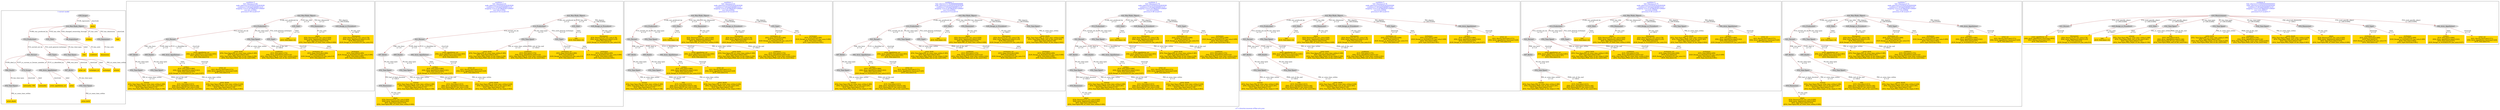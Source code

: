 digraph n0 {
fontcolor="blue"
remincross="true"
label="s17-s-houston-museum-of-fine-arts.json"
subgraph cluster_0 {
label="1-correct model"
n2[style="filled",color="white",fillcolor="lightgray",label="E12_Production1"];
n3[style="filled",color="white",fillcolor="lightgray",label="E21_Person1"];
n4[style="filled",color="white",fillcolor="lightgray",label="E55_Type1"];
n5[style="filled",color="white",fillcolor="lightgray",label="E52_Time-Span1"];
n6[style="filled",color="white",fillcolor="lightgray",label="E69_Death1"];
n7[style="filled",color="white",fillcolor="lightgray",label="E74_Group1"];
n8[style="filled",color="white",fillcolor="lightgray",label="E82_Actor_Appellation1"];
n9[style="filled",color="white",fillcolor="lightgray",label="E67_Birth1"];
n10[shape="plaintext",style="filled",fillcolor="gold",label="artist_uri"];
n11[style="filled",color="white",fillcolor="lightgray",label="E22_Man-Made_Object1"];
n12[style="filled",color="white",fillcolor="lightgray",label="E35_Title1"];
n13[style="filled",color="white",fillcolor="lightgray",label="E8_Acquisition1"];
n14[shape="plaintext",style="filled",fillcolor="gold",label="artdesc"];
n15[style="filled",color="white",fillcolor="lightgray",label="E54_Dimension1"];
n16[shape="plaintext",style="filled",fillcolor="gold",label="link"];
n17[shape="plaintext",style="filled",fillcolor="gold",label="title"];
n18[style="filled",color="white",fillcolor="lightgray",label="E38_Image1"];
n19[shape="plaintext",style="filled",fillcolor="gold",label="photo"];
n20[shape="plaintext",style="filled",fillcolor="gold",label="artyear"];
n21[style="filled",color="white",fillcolor="lightgray",label="E52_Time-Span2"];
n22[shape="plaintext",style="filled",fillcolor="gold",label="artist_birth"];
n23[style="filled",color="white",fillcolor="lightgray",label="E52_Time-Span3"];
n24[shape="plaintext",style="filled",fillcolor="gold",label="artist_death"];
n25[shape="plaintext",style="filled",fillcolor="gold",label="dimensions"];
n26[shape="plaintext",style="filled",fillcolor="gold",label="technique_uri"];
n27[shape="plaintext",style="filled",fillcolor="gold",label="technique"];
n28[shape="plaintext",style="filled",fillcolor="gold",label="nationality_URI"];
n29[shape="plaintext",style="filled",fillcolor="gold",label="nationality"];
n30[shape="plaintext",style="filled",fillcolor="gold",label="artist_appellation_uri"];
n31[shape="plaintext",style="filled",fillcolor="gold",label="artist"];
n32[shape="plaintext",style="filled",fillcolor="gold",label="credittext"];
}
subgraph cluster_1 {
label="candidate 0\nlink coherence:0.84\nnode coherence:0.8181818181818182\nconfidence:0.40162054608972125\nmapping score:0.45788283937256447\ncost:421.010002\n-precision:0.56-recall:0.47"
n34[style="filled",color="white",fillcolor="lightgray",label="E12_Production1"];
n35[style="filled",color="white",fillcolor="lightgray",label="E21_Person1"];
n36[style="filled",color="white",fillcolor="lightgray",label="E52_Time-Span2"];
n37[style="filled",color="white",fillcolor="lightgray",label="E55_Type1"];
n38[style="filled",color="white",fillcolor="lightgray",label="E67_Birth1"];
n39[style="filled",color="white",fillcolor="lightgray",label="E69_Death1"];
n40[style="filled",color="white",fillcolor="lightgray",label="E82_Actor_Appellation1"];
n41[style="filled",color="white",fillcolor="lightgray",label="E22_Man-Made_Object1"];
n42[style="filled",color="white",fillcolor="lightgray",label="E35_Title1"];
n43[style="filled",color="white",fillcolor="lightgray",label="E54_Dimension1"];
n44[style="filled",color="white",fillcolor="lightgray",label="E52_Time-Span1"];
n45[style="filled",color="white",fillcolor="lightgray",label="E52_Time-Span3"];
n46[style="filled",color="white",fillcolor="lightgray",label="E29_Design_or_Procedure1"];
n47[shape="plaintext",style="filled",fillcolor="gold",label="artist_birth\n[E52_Time-Span,P82_at_some_time_within,0.385]\n[E52_Time-Span,label,0.261]\n[E52_Time-Span,P82a_begin_of_the_begin,0.258]\n[E52_Time-Span,P82b_end_of_the_end,0.095]"];
n48[shape="plaintext",style="filled",fillcolor="gold",label="artdesc\n[E35_Title,label,0.884]\n[E82_Actor_Appellation,label,0.043]\n[E55_Type,label,0.037]\n[E29_Design_or_Procedure,P3_has_note,0.037]"];
n49[shape="plaintext",style="filled",fillcolor="gold",label="photo\n[E54_Dimension,P3_has_note,0.929]\n[E82_Actor_Appellation,label,0.042]\n[E52_Time-Span,label,0.019]\n[E52_Time-Span,P82_at_some_time_within,0.009]"];
n50[shape="plaintext",style="filled",fillcolor="gold",label="artyear\n[E52_Time-Span,P82_at_some_time_within,0.389]\n[E52_Time-Span,P82b_end_of_the_end,0.281]\n[E52_Time-Span,label,0.172]\n[E52_Time-Span,P82a_begin_of_the_begin,0.158]"];
n51[shape="plaintext",style="filled",fillcolor="gold",label="artist_appellation_uri\n[E82_Actor_Appellation,classLink,0.893]\n[E21_Person,classLink,0.107]\n[E35_Title,label,0.0]"];
n52[shape="plaintext",style="filled",fillcolor="gold",label="credittext\n[E35_Title,label,0.576]\n[E82_Actor_Appellation,label,0.42]\n[E52_Time-Span,P82_at_some_time_within,0.002]\n[E52_Time-Span,P82b_end_of_the_end,0.002]"];
n53[shape="plaintext",style="filled",fillcolor="gold",label="link\n[E35_Title,label,1.0]"];
n54[shape="plaintext",style="filled",fillcolor="gold",label="title\n[E35_Title,label,0.815]\n[E82_Actor_Appellation,label,0.146]\n[E54_Dimension,P3_has_note,0.039]\n[E52_Time-Span,P82b_end_of_the_end,0.001]"];
n55[shape="plaintext",style="filled",fillcolor="gold",label="artist_death\n[E52_Time-Span,P82_at_some_time_within,0.438]\n[E52_Time-Span,P82b_end_of_the_end,0.365]\n[E52_Time-Span,label,0.134]\n[E52_Time-Span,P82a_begin_of_the_begin,0.063]"];
n56[shape="plaintext",style="filled",fillcolor="gold",label="technique_uri\n[E55_Type,classLink,0.999]\n[E55_Type,label,0.0]\n[E29_Design_or_Procedure,P3_has_note,0.0]\n[E35_Title,label,0.0]"];
n57[shape="plaintext",style="filled",fillcolor="gold",label="dimensions\n[E54_Dimension,P3_has_note,0.78]\n[E82_Actor_Appellation,label,0.219]\n[E35_Title,label,0.0]\n[E29_Design_or_Procedure,P3_has_note,0.0]"];
n58[shape="plaintext",style="filled",fillcolor="gold",label="technique\n[E55_Type,label,0.499]\n[E29_Design_or_Procedure,P3_has_note,0.499]\n[E35_Title,label,0.002]\n[E55_Type,classLink,0.001]"];
n59[shape="plaintext",style="filled",fillcolor="gold",label="artist_uri\n[E21_Person,classLink,0.571]\n[E82_Actor_Appellation,classLink,0.429]\n[E35_Title,label,0.0]"];
}
subgraph cluster_2 {
label="candidate 1\nlink coherence:0.8\nnode coherence:0.8181818181818182\nconfidence:0.40162054608972125\nmapping score:0.45788283937256447\ncost:520.010002\n-precision:0.52-recall:0.43"
n61[style="filled",color="white",fillcolor="lightgray",label="E12_Production1"];
n62[style="filled",color="white",fillcolor="lightgray",label="E21_Person1"];
n63[style="filled",color="white",fillcolor="lightgray",label="E52_Time-Span2"];
n64[style="filled",color="white",fillcolor="lightgray",label="E55_Type1"];
n65[style="filled",color="white",fillcolor="lightgray",label="E67_Birth1"];
n66[style="filled",color="white",fillcolor="lightgray",label="E69_Death1"];
n67[style="filled",color="white",fillcolor="lightgray",label="E82_Actor_Appellation1"];
n68[style="filled",color="white",fillcolor="lightgray",label="E22_Man-Made_Object1"];
n69[style="filled",color="white",fillcolor="lightgray",label="E35_Title1"];
n70[style="filled",color="white",fillcolor="lightgray",label="E52_Time-Span1"];
n71[style="filled",color="white",fillcolor="lightgray",label="E52_Time-Span3"];
n72[style="filled",color="white",fillcolor="lightgray",label="E29_Design_or_Procedure1"];
n73[style="filled",color="white",fillcolor="lightgray",label="E54_Dimension1"];
n74[shape="plaintext",style="filled",fillcolor="gold",label="artist_birth\n[E52_Time-Span,P82_at_some_time_within,0.385]\n[E52_Time-Span,label,0.261]\n[E52_Time-Span,P82a_begin_of_the_begin,0.258]\n[E52_Time-Span,P82b_end_of_the_end,0.095]"];
n75[shape="plaintext",style="filled",fillcolor="gold",label="artdesc\n[E35_Title,label,0.884]\n[E82_Actor_Appellation,label,0.043]\n[E55_Type,label,0.037]\n[E29_Design_or_Procedure,P3_has_note,0.037]"];
n76[shape="plaintext",style="filled",fillcolor="gold",label="photo\n[E54_Dimension,P3_has_note,0.929]\n[E82_Actor_Appellation,label,0.042]\n[E52_Time-Span,label,0.019]\n[E52_Time-Span,P82_at_some_time_within,0.009]"];
n77[shape="plaintext",style="filled",fillcolor="gold",label="artyear\n[E52_Time-Span,P82_at_some_time_within,0.389]\n[E52_Time-Span,P82b_end_of_the_end,0.281]\n[E52_Time-Span,label,0.172]\n[E52_Time-Span,P82a_begin_of_the_begin,0.158]"];
n78[shape="plaintext",style="filled",fillcolor="gold",label="artist_appellation_uri\n[E82_Actor_Appellation,classLink,0.893]\n[E21_Person,classLink,0.107]\n[E35_Title,label,0.0]"];
n79[shape="plaintext",style="filled",fillcolor="gold",label="credittext\n[E35_Title,label,0.576]\n[E82_Actor_Appellation,label,0.42]\n[E52_Time-Span,P82_at_some_time_within,0.002]\n[E52_Time-Span,P82b_end_of_the_end,0.002]"];
n80[shape="plaintext",style="filled",fillcolor="gold",label="link\n[E35_Title,label,1.0]"];
n81[shape="plaintext",style="filled",fillcolor="gold",label="title\n[E35_Title,label,0.815]\n[E82_Actor_Appellation,label,0.146]\n[E54_Dimension,P3_has_note,0.039]\n[E52_Time-Span,P82b_end_of_the_end,0.001]"];
n82[shape="plaintext",style="filled",fillcolor="gold",label="artist_death\n[E52_Time-Span,P82_at_some_time_within,0.438]\n[E52_Time-Span,P82b_end_of_the_end,0.365]\n[E52_Time-Span,label,0.134]\n[E52_Time-Span,P82a_begin_of_the_begin,0.063]"];
n83[shape="plaintext",style="filled",fillcolor="gold",label="technique_uri\n[E55_Type,classLink,0.999]\n[E55_Type,label,0.0]\n[E29_Design_or_Procedure,P3_has_note,0.0]\n[E35_Title,label,0.0]"];
n84[shape="plaintext",style="filled",fillcolor="gold",label="dimensions\n[E54_Dimension,P3_has_note,0.78]\n[E82_Actor_Appellation,label,0.219]\n[E35_Title,label,0.0]\n[E29_Design_or_Procedure,P3_has_note,0.0]"];
n85[shape="plaintext",style="filled",fillcolor="gold",label="technique\n[E55_Type,label,0.499]\n[E29_Design_or_Procedure,P3_has_note,0.499]\n[E35_Title,label,0.002]\n[E55_Type,classLink,0.001]"];
n86[shape="plaintext",style="filled",fillcolor="gold",label="artist_uri\n[E21_Person,classLink,0.571]\n[E82_Actor_Appellation,classLink,0.429]\n[E35_Title,label,0.0]"];
}
subgraph cluster_3 {
label="candidate 2\nlink coherence:0.8\nnode coherence:0.8181818181818182\nconfidence:0.40162054608972125\nmapping score:0.45788283937256447\ncost:520.020004\n-precision:0.52-recall:0.43"
n88[style="filled",color="white",fillcolor="lightgray",label="E12_Production1"];
n89[style="filled",color="white",fillcolor="lightgray",label="E21_Person1"];
n90[style="filled",color="white",fillcolor="lightgray",label="E52_Time-Span2"];
n91[style="filled",color="white",fillcolor="lightgray",label="E67_Birth1"];
n92[style="filled",color="white",fillcolor="lightgray",label="E69_Death1"];
n93[style="filled",color="white",fillcolor="lightgray",label="E82_Actor_Appellation1"];
n94[style="filled",color="white",fillcolor="lightgray",label="E22_Man-Made_Object1"];
n95[style="filled",color="white",fillcolor="lightgray",label="E35_Title1"];
n96[style="filled",color="white",fillcolor="lightgray",label="E54_Dimension1"];
n97[style="filled",color="white",fillcolor="lightgray",label="E52_Time-Span1"];
n98[style="filled",color="white",fillcolor="lightgray",label="E52_Time-Span3"];
n99[style="filled",color="white",fillcolor="lightgray",label="E29_Design_or_Procedure1"];
n100[style="filled",color="white",fillcolor="lightgray",label="E55_Type1"];
n101[shape="plaintext",style="filled",fillcolor="gold",label="artist_birth\n[E52_Time-Span,P82_at_some_time_within,0.385]\n[E52_Time-Span,label,0.261]\n[E52_Time-Span,P82a_begin_of_the_begin,0.258]\n[E52_Time-Span,P82b_end_of_the_end,0.095]"];
n102[shape="plaintext",style="filled",fillcolor="gold",label="artdesc\n[E35_Title,label,0.884]\n[E82_Actor_Appellation,label,0.043]\n[E55_Type,label,0.037]\n[E29_Design_or_Procedure,P3_has_note,0.037]"];
n103[shape="plaintext",style="filled",fillcolor="gold",label="photo\n[E54_Dimension,P3_has_note,0.929]\n[E82_Actor_Appellation,label,0.042]\n[E52_Time-Span,label,0.019]\n[E52_Time-Span,P82_at_some_time_within,0.009]"];
n104[shape="plaintext",style="filled",fillcolor="gold",label="artyear\n[E52_Time-Span,P82_at_some_time_within,0.389]\n[E52_Time-Span,P82b_end_of_the_end,0.281]\n[E52_Time-Span,label,0.172]\n[E52_Time-Span,P82a_begin_of_the_begin,0.158]"];
n105[shape="plaintext",style="filled",fillcolor="gold",label="artist_appellation_uri\n[E82_Actor_Appellation,classLink,0.893]\n[E21_Person,classLink,0.107]\n[E35_Title,label,0.0]"];
n106[shape="plaintext",style="filled",fillcolor="gold",label="credittext\n[E35_Title,label,0.576]\n[E82_Actor_Appellation,label,0.42]\n[E52_Time-Span,P82_at_some_time_within,0.002]\n[E52_Time-Span,P82b_end_of_the_end,0.002]"];
n107[shape="plaintext",style="filled",fillcolor="gold",label="link\n[E35_Title,label,1.0]"];
n108[shape="plaintext",style="filled",fillcolor="gold",label="title\n[E35_Title,label,0.815]\n[E82_Actor_Appellation,label,0.146]\n[E54_Dimension,P3_has_note,0.039]\n[E52_Time-Span,P82b_end_of_the_end,0.001]"];
n109[shape="plaintext",style="filled",fillcolor="gold",label="artist_death\n[E52_Time-Span,P82_at_some_time_within,0.438]\n[E52_Time-Span,P82b_end_of_the_end,0.365]\n[E52_Time-Span,label,0.134]\n[E52_Time-Span,P82a_begin_of_the_begin,0.063]"];
n110[shape="plaintext",style="filled",fillcolor="gold",label="technique_uri\n[E55_Type,classLink,0.999]\n[E55_Type,label,0.0]\n[E29_Design_or_Procedure,P3_has_note,0.0]\n[E35_Title,label,0.0]"];
n111[shape="plaintext",style="filled",fillcolor="gold",label="dimensions\n[E54_Dimension,P3_has_note,0.78]\n[E82_Actor_Appellation,label,0.219]\n[E35_Title,label,0.0]\n[E29_Design_or_Procedure,P3_has_note,0.0]"];
n112[shape="plaintext",style="filled",fillcolor="gold",label="technique\n[E55_Type,label,0.499]\n[E29_Design_or_Procedure,P3_has_note,0.499]\n[E35_Title,label,0.002]\n[E55_Type,classLink,0.001]"];
n113[shape="plaintext",style="filled",fillcolor="gold",label="artist_uri\n[E21_Person,classLink,0.571]\n[E82_Actor_Appellation,classLink,0.429]\n[E35_Title,label,0.0]"];
}
subgraph cluster_4 {
label="candidate 3\nlink coherence:0.7916666666666666\nnode coherence:0.8181818181818182\nconfidence:0.40162054608972125\nmapping score:0.45788283937256447\ncost:519.020004\n-precision:0.5-recall:0.4"
n115[style="filled",color="white",fillcolor="lightgray",label="E12_Production1"];
n116[style="filled",color="white",fillcolor="lightgray",label="E21_Person1"];
n117[style="filled",color="white",fillcolor="lightgray",label="E52_Time-Span2"];
n118[style="filled",color="white",fillcolor="lightgray",label="E55_Type1"];
n119[style="filled",color="white",fillcolor="lightgray",label="E67_Birth1"];
n120[style="filled",color="white",fillcolor="lightgray",label="E82_Actor_Appellation1"];
n121[style="filled",color="white",fillcolor="lightgray",label="E22_Man-Made_Object1"];
n122[style="filled",color="white",fillcolor="lightgray",label="E35_Title1"];
n123[style="filled",color="white",fillcolor="lightgray",label="E54_Dimension1"];
n124[style="filled",color="white",fillcolor="lightgray",label="E52_Time-Span1"];
n125[style="filled",color="white",fillcolor="lightgray",label="E29_Design_or_Procedure1"];
n126[style="filled",color="white",fillcolor="lightgray",label="E52_Time-Span3"];
n127[shape="plaintext",style="filled",fillcolor="gold",label="artist_birth\n[E52_Time-Span,P82_at_some_time_within,0.385]\n[E52_Time-Span,label,0.261]\n[E52_Time-Span,P82a_begin_of_the_begin,0.258]\n[E52_Time-Span,P82b_end_of_the_end,0.095]"];
n128[shape="plaintext",style="filled",fillcolor="gold",label="artdesc\n[E35_Title,label,0.884]\n[E82_Actor_Appellation,label,0.043]\n[E55_Type,label,0.037]\n[E29_Design_or_Procedure,P3_has_note,0.037]"];
n129[shape="plaintext",style="filled",fillcolor="gold",label="photo\n[E54_Dimension,P3_has_note,0.929]\n[E82_Actor_Appellation,label,0.042]\n[E52_Time-Span,label,0.019]\n[E52_Time-Span,P82_at_some_time_within,0.009]"];
n130[shape="plaintext",style="filled",fillcolor="gold",label="artyear\n[E52_Time-Span,P82_at_some_time_within,0.389]\n[E52_Time-Span,P82b_end_of_the_end,0.281]\n[E52_Time-Span,label,0.172]\n[E52_Time-Span,P82a_begin_of_the_begin,0.158]"];
n131[shape="plaintext",style="filled",fillcolor="gold",label="artist_appellation_uri\n[E82_Actor_Appellation,classLink,0.893]\n[E21_Person,classLink,0.107]\n[E35_Title,label,0.0]"];
n132[shape="plaintext",style="filled",fillcolor="gold",label="credittext\n[E35_Title,label,0.576]\n[E82_Actor_Appellation,label,0.42]\n[E52_Time-Span,P82_at_some_time_within,0.002]\n[E52_Time-Span,P82b_end_of_the_end,0.002]"];
n133[shape="plaintext",style="filled",fillcolor="gold",label="link\n[E35_Title,label,1.0]"];
n134[shape="plaintext",style="filled",fillcolor="gold",label="title\n[E35_Title,label,0.815]\n[E82_Actor_Appellation,label,0.146]\n[E54_Dimension,P3_has_note,0.039]\n[E52_Time-Span,P82b_end_of_the_end,0.001]"];
n135[shape="plaintext",style="filled",fillcolor="gold",label="artist_death\n[E52_Time-Span,P82_at_some_time_within,0.438]\n[E52_Time-Span,P82b_end_of_the_end,0.365]\n[E52_Time-Span,label,0.134]\n[E52_Time-Span,P82a_begin_of_the_begin,0.063]"];
n136[shape="plaintext",style="filled",fillcolor="gold",label="technique_uri\n[E55_Type,classLink,0.999]\n[E55_Type,label,0.0]\n[E29_Design_or_Procedure,P3_has_note,0.0]\n[E35_Title,label,0.0]"];
n137[shape="plaintext",style="filled",fillcolor="gold",label="dimensions\n[E54_Dimension,P3_has_note,0.78]\n[E82_Actor_Appellation,label,0.219]\n[E35_Title,label,0.0]\n[E29_Design_or_Procedure,P3_has_note,0.0]"];
n138[shape="plaintext",style="filled",fillcolor="gold",label="technique\n[E55_Type,label,0.499]\n[E29_Design_or_Procedure,P3_has_note,0.499]\n[E35_Title,label,0.002]\n[E55_Type,classLink,0.001]"];
n139[shape="plaintext",style="filled",fillcolor="gold",label="artist_uri\n[E21_Person,classLink,0.571]\n[E82_Actor_Appellation,classLink,0.429]\n[E35_Title,label,0.0]"];
}
subgraph cluster_5 {
label="candidate 4\nlink coherence:0.76\nnode coherence:0.8181818181818182\nconfidence:0.40162054608972125\nmapping score:0.45788283937256447\ncost:619.020004\n-precision:0.48-recall:0.4"
n141[style="filled",color="white",fillcolor="lightgray",label="E12_Production1"];
n142[style="filled",color="white",fillcolor="lightgray",label="E21_Person1"];
n143[style="filled",color="white",fillcolor="lightgray",label="E52_Time-Span2"];
n144[style="filled",color="white",fillcolor="lightgray",label="E67_Birth1"];
n145[style="filled",color="white",fillcolor="lightgray",label="E69_Death1"];
n146[style="filled",color="white",fillcolor="lightgray",label="E82_Actor_Appellation1"];
n147[style="filled",color="white",fillcolor="lightgray",label="E22_Man-Made_Object1"];
n148[style="filled",color="white",fillcolor="lightgray",label="E35_Title1"];
n149[style="filled",color="white",fillcolor="lightgray",label="E52_Time-Span1"];
n150[style="filled",color="white",fillcolor="lightgray",label="E52_Time-Span3"];
n151[style="filled",color="white",fillcolor="lightgray",label="E29_Design_or_Procedure1"];
n152[style="filled",color="white",fillcolor="lightgray",label="E55_Type1"];
n153[style="filled",color="white",fillcolor="lightgray",label="E54_Dimension1"];
n154[shape="plaintext",style="filled",fillcolor="gold",label="artist_birth\n[E52_Time-Span,P82_at_some_time_within,0.385]\n[E52_Time-Span,label,0.261]\n[E52_Time-Span,P82a_begin_of_the_begin,0.258]\n[E52_Time-Span,P82b_end_of_the_end,0.095]"];
n155[shape="plaintext",style="filled",fillcolor="gold",label="artdesc\n[E35_Title,label,0.884]\n[E82_Actor_Appellation,label,0.043]\n[E55_Type,label,0.037]\n[E29_Design_or_Procedure,P3_has_note,0.037]"];
n156[shape="plaintext",style="filled",fillcolor="gold",label="photo\n[E54_Dimension,P3_has_note,0.929]\n[E82_Actor_Appellation,label,0.042]\n[E52_Time-Span,label,0.019]\n[E52_Time-Span,P82_at_some_time_within,0.009]"];
n157[shape="plaintext",style="filled",fillcolor="gold",label="artyear\n[E52_Time-Span,P82_at_some_time_within,0.389]\n[E52_Time-Span,P82b_end_of_the_end,0.281]\n[E52_Time-Span,label,0.172]\n[E52_Time-Span,P82a_begin_of_the_begin,0.158]"];
n158[shape="plaintext",style="filled",fillcolor="gold",label="artist_appellation_uri\n[E82_Actor_Appellation,classLink,0.893]\n[E21_Person,classLink,0.107]\n[E35_Title,label,0.0]"];
n159[shape="plaintext",style="filled",fillcolor="gold",label="credittext\n[E35_Title,label,0.576]\n[E82_Actor_Appellation,label,0.42]\n[E52_Time-Span,P82_at_some_time_within,0.002]\n[E52_Time-Span,P82b_end_of_the_end,0.002]"];
n160[shape="plaintext",style="filled",fillcolor="gold",label="link\n[E35_Title,label,1.0]"];
n161[shape="plaintext",style="filled",fillcolor="gold",label="title\n[E35_Title,label,0.815]\n[E82_Actor_Appellation,label,0.146]\n[E54_Dimension,P3_has_note,0.039]\n[E52_Time-Span,P82b_end_of_the_end,0.001]"];
n162[shape="plaintext",style="filled",fillcolor="gold",label="artist_death\n[E52_Time-Span,P82_at_some_time_within,0.438]\n[E52_Time-Span,P82b_end_of_the_end,0.365]\n[E52_Time-Span,label,0.134]\n[E52_Time-Span,P82a_begin_of_the_begin,0.063]"];
n163[shape="plaintext",style="filled",fillcolor="gold",label="technique_uri\n[E55_Type,classLink,0.999]\n[E55_Type,label,0.0]\n[E29_Design_or_Procedure,P3_has_note,0.0]\n[E35_Title,label,0.0]"];
n164[shape="plaintext",style="filled",fillcolor="gold",label="dimensions\n[E54_Dimension,P3_has_note,0.78]\n[E82_Actor_Appellation,label,0.219]\n[E35_Title,label,0.0]\n[E29_Design_or_Procedure,P3_has_note,0.0]"];
n165[shape="plaintext",style="filled",fillcolor="gold",label="technique\n[E55_Type,label,0.499]\n[E29_Design_or_Procedure,P3_has_note,0.499]\n[E35_Title,label,0.002]\n[E55_Type,classLink,0.001]"];
n166[shape="plaintext",style="filled",fillcolor="gold",label="artist_uri\n[E21_Person,classLink,0.571]\n[E82_Actor_Appellation,classLink,0.429]\n[E35_Title,label,0.0]"];
}
subgraph cluster_6 {
label="candidate 5\nlink coherence:0.76\nnode coherence:0.8181818181818182\nconfidence:0.40162054608972125\nmapping score:0.45788283937256447\ncost:619.030006\n-precision:0.48-recall:0.4"
n168[style="filled",color="white",fillcolor="lightgray",label="E12_Production1"];
n169[style="filled",color="white",fillcolor="lightgray",label="E21_Person1"];
n170[style="filled",color="white",fillcolor="lightgray",label="E52_Time-Span2"];
n171[style="filled",color="white",fillcolor="lightgray",label="E67_Birth1"];
n172[style="filled",color="white",fillcolor="lightgray",label="E69_Death1"];
n173[style="filled",color="white",fillcolor="lightgray",label="E22_Man-Made_Object1"];
n174[style="filled",color="white",fillcolor="lightgray",label="E35_Title1"];
n175[style="filled",color="white",fillcolor="lightgray",label="E54_Dimension1"];
n176[style="filled",color="white",fillcolor="lightgray",label="E52_Time-Span1"];
n177[style="filled",color="white",fillcolor="lightgray",label="E52_Time-Span3"];
n178[style="filled",color="white",fillcolor="lightgray",label="E29_Design_or_Procedure1"];
n179[style="filled",color="white",fillcolor="lightgray",label="E55_Type1"];
n180[style="filled",color="white",fillcolor="lightgray",label="E82_Actor_Appellation1"];
n181[shape="plaintext",style="filled",fillcolor="gold",label="artist_birth\n[E52_Time-Span,P82_at_some_time_within,0.385]\n[E52_Time-Span,label,0.261]\n[E52_Time-Span,P82a_begin_of_the_begin,0.258]\n[E52_Time-Span,P82b_end_of_the_end,0.095]"];
n182[shape="plaintext",style="filled",fillcolor="gold",label="artdesc\n[E35_Title,label,0.884]\n[E82_Actor_Appellation,label,0.043]\n[E55_Type,label,0.037]\n[E29_Design_or_Procedure,P3_has_note,0.037]"];
n183[shape="plaintext",style="filled",fillcolor="gold",label="photo\n[E54_Dimension,P3_has_note,0.929]\n[E82_Actor_Appellation,label,0.042]\n[E52_Time-Span,label,0.019]\n[E52_Time-Span,P82_at_some_time_within,0.009]"];
n184[shape="plaintext",style="filled",fillcolor="gold",label="artyear\n[E52_Time-Span,P82_at_some_time_within,0.389]\n[E52_Time-Span,P82b_end_of_the_end,0.281]\n[E52_Time-Span,label,0.172]\n[E52_Time-Span,P82a_begin_of_the_begin,0.158]"];
n185[shape="plaintext",style="filled",fillcolor="gold",label="artist_appellation_uri\n[E82_Actor_Appellation,classLink,0.893]\n[E21_Person,classLink,0.107]\n[E35_Title,label,0.0]"];
n186[shape="plaintext",style="filled",fillcolor="gold",label="credittext\n[E35_Title,label,0.576]\n[E82_Actor_Appellation,label,0.42]\n[E52_Time-Span,P82_at_some_time_within,0.002]\n[E52_Time-Span,P82b_end_of_the_end,0.002]"];
n187[shape="plaintext",style="filled",fillcolor="gold",label="link\n[E35_Title,label,1.0]"];
n188[shape="plaintext",style="filled",fillcolor="gold",label="title\n[E35_Title,label,0.815]\n[E82_Actor_Appellation,label,0.146]\n[E54_Dimension,P3_has_note,0.039]\n[E52_Time-Span,P82b_end_of_the_end,0.001]"];
n189[shape="plaintext",style="filled",fillcolor="gold",label="artist_death\n[E52_Time-Span,P82_at_some_time_within,0.438]\n[E52_Time-Span,P82b_end_of_the_end,0.365]\n[E52_Time-Span,label,0.134]\n[E52_Time-Span,P82a_begin_of_the_begin,0.063]"];
n190[shape="plaintext",style="filled",fillcolor="gold",label="technique_uri\n[E55_Type,classLink,0.999]\n[E55_Type,label,0.0]\n[E29_Design_or_Procedure,P3_has_note,0.0]\n[E35_Title,label,0.0]"];
n191[shape="plaintext",style="filled",fillcolor="gold",label="dimensions\n[E54_Dimension,P3_has_note,0.78]\n[E82_Actor_Appellation,label,0.219]\n[E35_Title,label,0.0]\n[E29_Design_or_Procedure,P3_has_note,0.0]"];
n192[shape="plaintext",style="filled",fillcolor="gold",label="technique\n[E55_Type,label,0.499]\n[E29_Design_or_Procedure,P3_has_note,0.499]\n[E35_Title,label,0.002]\n[E55_Type,classLink,0.001]"];
n193[shape="plaintext",style="filled",fillcolor="gold",label="artist_uri\n[E21_Person,classLink,0.571]\n[E82_Actor_Appellation,classLink,0.429]\n[E35_Title,label,0.0]"];
}
subgraph cluster_7 {
label="candidate 6\nlink coherence:0.75\nnode coherence:0.8181818181818182\nconfidence:0.40162054608972125\nmapping score:0.45788283937256447\ncost:618.030006\n-precision:0.46-recall:0.37"
n195[style="filled",color="white",fillcolor="lightgray",label="E12_Production1"];
n196[style="filled",color="white",fillcolor="lightgray",label="E21_Person1"];
n197[style="filled",color="white",fillcolor="lightgray",label="E52_Time-Span2"];
n198[style="filled",color="white",fillcolor="lightgray",label="E55_Type1"];
n199[style="filled",color="white",fillcolor="lightgray",label="E67_Birth1"];
n200[style="filled",color="white",fillcolor="lightgray",label="E22_Man-Made_Object1"];
n201[style="filled",color="white",fillcolor="lightgray",label="E35_Title1"];
n202[style="filled",color="white",fillcolor="lightgray",label="E54_Dimension1"];
n203[style="filled",color="white",fillcolor="lightgray",label="E52_Time-Span1"];
n204[style="filled",color="white",fillcolor="lightgray",label="E29_Design_or_Procedure1"];
n205[style="filled",color="white",fillcolor="lightgray",label="E52_Time-Span3"];
n206[style="filled",color="white",fillcolor="lightgray",label="E82_Actor_Appellation1"];
n207[shape="plaintext",style="filled",fillcolor="gold",label="artist_birth\n[E52_Time-Span,P82_at_some_time_within,0.385]\n[E52_Time-Span,label,0.261]\n[E52_Time-Span,P82a_begin_of_the_begin,0.258]\n[E52_Time-Span,P82b_end_of_the_end,0.095]"];
n208[shape="plaintext",style="filled",fillcolor="gold",label="artdesc\n[E35_Title,label,0.884]\n[E82_Actor_Appellation,label,0.043]\n[E55_Type,label,0.037]\n[E29_Design_or_Procedure,P3_has_note,0.037]"];
n209[shape="plaintext",style="filled",fillcolor="gold",label="photo\n[E54_Dimension,P3_has_note,0.929]\n[E82_Actor_Appellation,label,0.042]\n[E52_Time-Span,label,0.019]\n[E52_Time-Span,P82_at_some_time_within,0.009]"];
n210[shape="plaintext",style="filled",fillcolor="gold",label="artyear\n[E52_Time-Span,P82_at_some_time_within,0.389]\n[E52_Time-Span,P82b_end_of_the_end,0.281]\n[E52_Time-Span,label,0.172]\n[E52_Time-Span,P82a_begin_of_the_begin,0.158]"];
n211[shape="plaintext",style="filled",fillcolor="gold",label="artist_appellation_uri\n[E82_Actor_Appellation,classLink,0.893]\n[E21_Person,classLink,0.107]\n[E35_Title,label,0.0]"];
n212[shape="plaintext",style="filled",fillcolor="gold",label="credittext\n[E35_Title,label,0.576]\n[E82_Actor_Appellation,label,0.42]\n[E52_Time-Span,P82_at_some_time_within,0.002]\n[E52_Time-Span,P82b_end_of_the_end,0.002]"];
n213[shape="plaintext",style="filled",fillcolor="gold",label="link\n[E35_Title,label,1.0]"];
n214[shape="plaintext",style="filled",fillcolor="gold",label="title\n[E35_Title,label,0.815]\n[E82_Actor_Appellation,label,0.146]\n[E54_Dimension,P3_has_note,0.039]\n[E52_Time-Span,P82b_end_of_the_end,0.001]"];
n215[shape="plaintext",style="filled",fillcolor="gold",label="artist_death\n[E52_Time-Span,P82_at_some_time_within,0.438]\n[E52_Time-Span,P82b_end_of_the_end,0.365]\n[E52_Time-Span,label,0.134]\n[E52_Time-Span,P82a_begin_of_the_begin,0.063]"];
n216[shape="plaintext",style="filled",fillcolor="gold",label="technique_uri\n[E55_Type,classLink,0.999]\n[E55_Type,label,0.0]\n[E29_Design_or_Procedure,P3_has_note,0.0]\n[E35_Title,label,0.0]"];
n217[shape="plaintext",style="filled",fillcolor="gold",label="dimensions\n[E54_Dimension,P3_has_note,0.78]\n[E82_Actor_Appellation,label,0.219]\n[E35_Title,label,0.0]\n[E29_Design_or_Procedure,P3_has_note,0.0]"];
n218[shape="plaintext",style="filled",fillcolor="gold",label="technique\n[E55_Type,label,0.499]\n[E29_Design_or_Procedure,P3_has_note,0.499]\n[E35_Title,label,0.002]\n[E55_Type,classLink,0.001]"];
n219[shape="plaintext",style="filled",fillcolor="gold",label="artist_uri\n[E21_Person,classLink,0.571]\n[E82_Actor_Appellation,classLink,0.429]\n[E35_Title,label,0.0]"];
}
subgraph cluster_8 {
label="candidate 7\nlink coherence:0.72\nnode coherence:0.8181818181818182\nconfidence:0.40162054608972125\nmapping score:0.45788283937256447\ncost:718.030006\n-precision:0.44-recall:0.37"
n221[style="filled",color="white",fillcolor="lightgray",label="E12_Production1"];
n222[style="filled",color="white",fillcolor="lightgray",label="E21_Person1"];
n223[style="filled",color="white",fillcolor="lightgray",label="E52_Time-Span2"];
n224[style="filled",color="white",fillcolor="lightgray",label="E67_Birth1"];
n225[style="filled",color="white",fillcolor="lightgray",label="E69_Death1"];
n226[style="filled",color="white",fillcolor="lightgray",label="E22_Man-Made_Object1"];
n227[style="filled",color="white",fillcolor="lightgray",label="E35_Title1"];
n228[style="filled",color="white",fillcolor="lightgray",label="E52_Time-Span1"];
n229[style="filled",color="white",fillcolor="lightgray",label="E52_Time-Span3"];
n230[style="filled",color="white",fillcolor="lightgray",label="E29_Design_or_Procedure1"];
n231[style="filled",color="white",fillcolor="lightgray",label="E55_Type1"];
n232[style="filled",color="white",fillcolor="lightgray",label="E82_Actor_Appellation1"];
n233[style="filled",color="white",fillcolor="lightgray",label="E54_Dimension1"];
n234[shape="plaintext",style="filled",fillcolor="gold",label="artist_birth\n[E52_Time-Span,P82_at_some_time_within,0.385]\n[E52_Time-Span,label,0.261]\n[E52_Time-Span,P82a_begin_of_the_begin,0.258]\n[E52_Time-Span,P82b_end_of_the_end,0.095]"];
n235[shape="plaintext",style="filled",fillcolor="gold",label="artdesc\n[E35_Title,label,0.884]\n[E82_Actor_Appellation,label,0.043]\n[E55_Type,label,0.037]\n[E29_Design_or_Procedure,P3_has_note,0.037]"];
n236[shape="plaintext",style="filled",fillcolor="gold",label="photo\n[E54_Dimension,P3_has_note,0.929]\n[E82_Actor_Appellation,label,0.042]\n[E52_Time-Span,label,0.019]\n[E52_Time-Span,P82_at_some_time_within,0.009]"];
n237[shape="plaintext",style="filled",fillcolor="gold",label="artyear\n[E52_Time-Span,P82_at_some_time_within,0.389]\n[E52_Time-Span,P82b_end_of_the_end,0.281]\n[E52_Time-Span,label,0.172]\n[E52_Time-Span,P82a_begin_of_the_begin,0.158]"];
n238[shape="plaintext",style="filled",fillcolor="gold",label="artist_appellation_uri\n[E82_Actor_Appellation,classLink,0.893]\n[E21_Person,classLink,0.107]\n[E35_Title,label,0.0]"];
n239[shape="plaintext",style="filled",fillcolor="gold",label="credittext\n[E35_Title,label,0.576]\n[E82_Actor_Appellation,label,0.42]\n[E52_Time-Span,P82_at_some_time_within,0.002]\n[E52_Time-Span,P82b_end_of_the_end,0.002]"];
n240[shape="plaintext",style="filled",fillcolor="gold",label="link\n[E35_Title,label,1.0]"];
n241[shape="plaintext",style="filled",fillcolor="gold",label="title\n[E35_Title,label,0.815]\n[E82_Actor_Appellation,label,0.146]\n[E54_Dimension,P3_has_note,0.039]\n[E52_Time-Span,P82b_end_of_the_end,0.001]"];
n242[shape="plaintext",style="filled",fillcolor="gold",label="artist_death\n[E52_Time-Span,P82_at_some_time_within,0.438]\n[E52_Time-Span,P82b_end_of_the_end,0.365]\n[E52_Time-Span,label,0.134]\n[E52_Time-Span,P82a_begin_of_the_begin,0.063]"];
n243[shape="plaintext",style="filled",fillcolor="gold",label="technique_uri\n[E55_Type,classLink,0.999]\n[E55_Type,label,0.0]\n[E29_Design_or_Procedure,P3_has_note,0.0]\n[E35_Title,label,0.0]"];
n244[shape="plaintext",style="filled",fillcolor="gold",label="dimensions\n[E54_Dimension,P3_has_note,0.78]\n[E82_Actor_Appellation,label,0.219]\n[E35_Title,label,0.0]\n[E29_Design_or_Procedure,P3_has_note,0.0]"];
n245[shape="plaintext",style="filled",fillcolor="gold",label="technique\n[E55_Type,label,0.499]\n[E29_Design_or_Procedure,P3_has_note,0.499]\n[E35_Title,label,0.002]\n[E55_Type,classLink,0.001]"];
n246[shape="plaintext",style="filled",fillcolor="gold",label="artist_uri\n[E21_Person,classLink,0.571]\n[E82_Actor_Appellation,classLink,0.429]\n[E35_Title,label,0.0]"];
}
subgraph cluster_9 {
label="candidate 8\nlink coherence:0.45454545454545453\nnode coherence:0.8181818181818182\nconfidence:0.40162054608972125\nmapping score:0.45788283937256447\ncost:1210.080017\n-precision:0.23-recall:0.17"
n248[style="filled",color="white",fillcolor="lightgray",label="E16_Measurement1"];
n249[style="filled",color="white",fillcolor="lightgray",label="E21_Person1"];
n250[style="filled",color="white",fillcolor="lightgray",label="E29_Design_or_Procedure1"];
n251[style="filled",color="white",fillcolor="lightgray",label="E35_Title1"];
n252[style="filled",color="white",fillcolor="lightgray",label="E52_Time-Span1"];
n253[style="filled",color="white",fillcolor="lightgray",label="E52_Time-Span2"];
n254[style="filled",color="white",fillcolor="lightgray",label="E52_Time-Span3"];
n255[style="filled",color="white",fillcolor="lightgray",label="E54_Dimension1"];
n256[style="filled",color="white",fillcolor="lightgray",label="E55_Type1"];
n257[style="filled",color="white",fillcolor="lightgray",label="E82_Actor_Appellation1"];
n258[shape="plaintext",style="filled",fillcolor="gold",label="artist_birth\n[E52_Time-Span,P82_at_some_time_within,0.385]\n[E52_Time-Span,label,0.261]\n[E52_Time-Span,P82a_begin_of_the_begin,0.258]\n[E52_Time-Span,P82b_end_of_the_end,0.095]"];
n259[shape="plaintext",style="filled",fillcolor="gold",label="artdesc\n[E35_Title,label,0.884]\n[E82_Actor_Appellation,label,0.043]\n[E55_Type,label,0.037]\n[E29_Design_or_Procedure,P3_has_note,0.037]"];
n260[shape="plaintext",style="filled",fillcolor="gold",label="photo\n[E54_Dimension,P3_has_note,0.929]\n[E82_Actor_Appellation,label,0.042]\n[E52_Time-Span,label,0.019]\n[E52_Time-Span,P82_at_some_time_within,0.009]"];
n261[shape="plaintext",style="filled",fillcolor="gold",label="artyear\n[E52_Time-Span,P82_at_some_time_within,0.389]\n[E52_Time-Span,P82b_end_of_the_end,0.281]\n[E52_Time-Span,label,0.172]\n[E52_Time-Span,P82a_begin_of_the_begin,0.158]"];
n262[shape="plaintext",style="filled",fillcolor="gold",label="artist_appellation_uri\n[E82_Actor_Appellation,classLink,0.893]\n[E21_Person,classLink,0.107]\n[E35_Title,label,0.0]"];
n263[shape="plaintext",style="filled",fillcolor="gold",label="credittext\n[E35_Title,label,0.576]\n[E82_Actor_Appellation,label,0.42]\n[E52_Time-Span,P82_at_some_time_within,0.002]\n[E52_Time-Span,P82b_end_of_the_end,0.002]"];
n264[shape="plaintext",style="filled",fillcolor="gold",label="link\n[E35_Title,label,1.0]"];
n265[shape="plaintext",style="filled",fillcolor="gold",label="title\n[E35_Title,label,0.815]\n[E82_Actor_Appellation,label,0.146]\n[E54_Dimension,P3_has_note,0.039]\n[E52_Time-Span,P82b_end_of_the_end,0.001]"];
n266[shape="plaintext",style="filled",fillcolor="gold",label="artist_death\n[E52_Time-Span,P82_at_some_time_within,0.438]\n[E52_Time-Span,P82b_end_of_the_end,0.365]\n[E52_Time-Span,label,0.134]\n[E52_Time-Span,P82a_begin_of_the_begin,0.063]"];
n267[shape="plaintext",style="filled",fillcolor="gold",label="technique_uri\n[E55_Type,classLink,0.999]\n[E55_Type,label,0.0]\n[E29_Design_or_Procedure,P3_has_note,0.0]\n[E35_Title,label,0.0]"];
n268[shape="plaintext",style="filled",fillcolor="gold",label="dimensions\n[E54_Dimension,P3_has_note,0.78]\n[E82_Actor_Appellation,label,0.219]\n[E35_Title,label,0.0]\n[E29_Design_or_Procedure,P3_has_note,0.0]"];
n269[shape="plaintext",style="filled",fillcolor="gold",label="technique\n[E55_Type,label,0.499]\n[E29_Design_or_Procedure,P3_has_note,0.499]\n[E35_Title,label,0.002]\n[E55_Type,classLink,0.001]"];
n270[shape="plaintext",style="filled",fillcolor="gold",label="artist_uri\n[E21_Person,classLink,0.571]\n[E82_Actor_Appellation,classLink,0.429]\n[E35_Title,label,0.0]"];
}
n2 -> n3[color="brown",fontcolor="black",label="P14_carried_out_by"]
n2 -> n4[color="brown",fontcolor="black",label="P32_used_general_technique"]
n2 -> n5[color="brown",fontcolor="black",label="P4_has_time-span"]
n3 -> n6[color="brown",fontcolor="black",label="P100i_died_in"]
n3 -> n7[color="brown",fontcolor="black",label="P107i_is_current_or_former_member_of"]
n3 -> n8[color="brown",fontcolor="black",label="P131_is_identified_by"]
n3 -> n9[color="brown",fontcolor="black",label="P98i_was_born"]
n3 -> n10[color="brown",fontcolor="black",label="classLink"]
n11 -> n12[color="brown",fontcolor="black",label="P102_has_title"]
n11 -> n2[color="brown",fontcolor="black",label="P108i_was_produced_by"]
n11 -> n13[color="brown",fontcolor="black",label="P24i_changed_ownership_through"]
n11 -> n14[color="brown",fontcolor="black",label="P3_has_note"]
n11 -> n15[color="brown",fontcolor="black",label="P43_has_dimension"]
n11 -> n16[color="brown",fontcolor="black",label="classLink"]
n12 -> n17[color="brown",fontcolor="black",label="label"]
n18 -> n11[color="brown",fontcolor="black",label="P138_represents"]
n18 -> n19[color="brown",fontcolor="black",label="classLink"]
n5 -> n20[color="brown",fontcolor="black",label="P82_at_some_time_within"]
n21 -> n22[color="brown",fontcolor="black",label="P82_at_some_time_within"]
n23 -> n24[color="brown",fontcolor="black",label="P82_at_some_time_within"]
n15 -> n25[color="brown",fontcolor="black",label="P3_has_note"]
n4 -> n26[color="brown",fontcolor="black",label="classLink"]
n4 -> n27[color="brown",fontcolor="black",label="label"]
n9 -> n21[color="brown",fontcolor="black",label="P4_has_time-span"]
n6 -> n23[color="brown",fontcolor="black",label="P4_has_time-span"]
n7 -> n28[color="brown",fontcolor="black",label="classLink"]
n7 -> n29[color="brown",fontcolor="black",label="label"]
n8 -> n30[color="brown",fontcolor="black",label="classLink"]
n8 -> n31[color="brown",fontcolor="black",label="label"]
n13 -> n32[color="brown",fontcolor="black",label="P3_has_note"]
n34 -> n35[color="brown",fontcolor="black",label="P14_carried_out_by\nw=1.0"]
n34 -> n36[color="brown",fontcolor="black",label="P4_has_time-span\nw=1.0"]
n34 -> n37[color="brown",fontcolor="black",label="P32_used_general_technique\nw=1.0"]
n35 -> n38[color="brown",fontcolor="black",label="P98i_was_born\nw=1.0"]
n35 -> n39[color="brown",fontcolor="black",label="P100i_died_in\nw=1.0"]
n35 -> n40[color="brown",fontcolor="black",label="P131_is_identified_by\nw=1.0"]
n41 -> n34[color="brown",fontcolor="black",label="P108i_was_produced_by\nw=1.0"]
n41 -> n42[color="brown",fontcolor="black",label="P102_has_title\nw=1.0"]
n41 -> n43[color="brown",fontcolor="black",label="P43_has_dimension\nw=1.0"]
n38 -> n44[color="brown",fontcolor="black",label="P4_has_time-span\nw=1.0"]
n39 -> n45[color="brown",fontcolor="black",label="P4_has_time-span\nw=1.0"]
n41 -> n46[color="brown",fontcolor="black",label="P62_depicts\nw=100.010002"]
n36 -> n47[color="brown",fontcolor="black",label="P82_at_some_time_within\nw=1.0"]
n40 -> n48[color="brown",fontcolor="black",label="label\nw=1.0"]
n43 -> n49[color="brown",fontcolor="black",label="P3_has_note\nw=1.0"]
n44 -> n50[color="brown",fontcolor="black",label="P82_at_some_time_within\nw=1.0"]
n35 -> n51[color="brown",fontcolor="black",label="classLink\nw=1.0"]
n36 -> n52[color="brown",fontcolor="black",label="P82b_end_of_the_end\nw=100.0"]
n42 -> n53[color="brown",fontcolor="black",label="label\nw=1.0"]
n44 -> n54[color="brown",fontcolor="black",label="P82b_end_of_the_end\nw=100.0"]
n45 -> n55[color="brown",fontcolor="black",label="P82_at_some_time_within\nw=1.0"]
n37 -> n56[color="brown",fontcolor="black",label="classLink\nw=1.0"]
n46 -> n57[color="brown",fontcolor="black",label="P3_has_note\nw=100.0"]
n37 -> n58[color="brown",fontcolor="black",label="label\nw=1.0"]
n40 -> n59[color="brown",fontcolor="black",label="classLink\nw=1.0"]
n61 -> n62[color="brown",fontcolor="black",label="P14_carried_out_by\nw=1.0"]
n61 -> n63[color="brown",fontcolor="black",label="P4_has_time-span\nw=1.0"]
n61 -> n64[color="brown",fontcolor="black",label="P32_used_general_technique\nw=1.0"]
n62 -> n65[color="brown",fontcolor="black",label="P98i_was_born\nw=1.0"]
n62 -> n66[color="brown",fontcolor="black",label="P100i_died_in\nw=1.0"]
n62 -> n67[color="brown",fontcolor="black",label="P131_is_identified_by\nw=1.0"]
n68 -> n61[color="brown",fontcolor="black",label="P108i_was_produced_by\nw=1.0"]
n68 -> n69[color="brown",fontcolor="black",label="P102_has_title\nw=1.0"]
n65 -> n70[color="brown",fontcolor="black",label="P4_has_time-span\nw=1.0"]
n66 -> n71[color="brown",fontcolor="black",label="P4_has_time-span\nw=1.0"]
n68 -> n72[color="brown",fontcolor="black",label="P62_depicts\nw=100.010002"]
n70 -> n73[color="brown",fontcolor="black",label="P83_had_at_least_duration\nw=100.0"]
n63 -> n74[color="brown",fontcolor="black",label="P82_at_some_time_within\nw=1.0"]
n67 -> n75[color="brown",fontcolor="black",label="label\nw=1.0"]
n73 -> n76[color="brown",fontcolor="black",label="P3_has_note\nw=1.0"]
n70 -> n77[color="brown",fontcolor="black",label="P82_at_some_time_within\nw=1.0"]
n62 -> n78[color="brown",fontcolor="black",label="classLink\nw=1.0"]
n63 -> n79[color="brown",fontcolor="black",label="P82b_end_of_the_end\nw=100.0"]
n69 -> n80[color="brown",fontcolor="black",label="label\nw=1.0"]
n70 -> n81[color="brown",fontcolor="black",label="P82b_end_of_the_end\nw=100.0"]
n71 -> n82[color="brown",fontcolor="black",label="P82_at_some_time_within\nw=1.0"]
n64 -> n83[color="brown",fontcolor="black",label="classLink\nw=1.0"]
n72 -> n84[color="brown",fontcolor="black",label="P3_has_note\nw=100.0"]
n64 -> n85[color="brown",fontcolor="black",label="label\nw=1.0"]
n67 -> n86[color="brown",fontcolor="black",label="classLink\nw=1.0"]
n88 -> n89[color="brown",fontcolor="black",label="P14_carried_out_by\nw=1.0"]
n88 -> n90[color="brown",fontcolor="black",label="P4_has_time-span\nw=1.0"]
n89 -> n91[color="brown",fontcolor="black",label="P98i_was_born\nw=1.0"]
n89 -> n92[color="brown",fontcolor="black",label="P100i_died_in\nw=1.0"]
n89 -> n93[color="brown",fontcolor="black",label="P131_is_identified_by\nw=1.0"]
n94 -> n88[color="brown",fontcolor="black",label="P108i_was_produced_by\nw=1.0"]
n94 -> n95[color="brown",fontcolor="black",label="P102_has_title\nw=1.0"]
n94 -> n96[color="brown",fontcolor="black",label="P43_has_dimension\nw=1.0"]
n91 -> n97[color="brown",fontcolor="black",label="P4_has_time-span\nw=1.0"]
n92 -> n98[color="brown",fontcolor="black",label="P4_has_time-span\nw=1.0"]
n94 -> n99[color="brown",fontcolor="black",label="P62_depicts\nw=100.010002"]
n94 -> n100[color="brown",fontcolor="black",label="P62_depicts\nw=100.010002"]
n90 -> n101[color="brown",fontcolor="black",label="P82_at_some_time_within\nw=1.0"]
n93 -> n102[color="brown",fontcolor="black",label="label\nw=1.0"]
n96 -> n103[color="brown",fontcolor="black",label="P3_has_note\nw=1.0"]
n97 -> n104[color="brown",fontcolor="black",label="P82_at_some_time_within\nw=1.0"]
n89 -> n105[color="brown",fontcolor="black",label="classLink\nw=1.0"]
n90 -> n106[color="brown",fontcolor="black",label="P82b_end_of_the_end\nw=100.0"]
n95 -> n107[color="brown",fontcolor="black",label="label\nw=1.0"]
n97 -> n108[color="brown",fontcolor="black",label="P82b_end_of_the_end\nw=100.0"]
n98 -> n109[color="brown",fontcolor="black",label="P82_at_some_time_within\nw=1.0"]
n100 -> n110[color="brown",fontcolor="black",label="classLink\nw=1.0"]
n99 -> n111[color="brown",fontcolor="black",label="P3_has_note\nw=100.0"]
n100 -> n112[color="brown",fontcolor="black",label="label\nw=1.0"]
n93 -> n113[color="brown",fontcolor="black",label="classLink\nw=1.0"]
n115 -> n116[color="brown",fontcolor="black",label="P14_carried_out_by\nw=1.0"]
n115 -> n117[color="brown",fontcolor="black",label="P4_has_time-span\nw=1.0"]
n115 -> n118[color="brown",fontcolor="black",label="P32_used_general_technique\nw=1.0"]
n116 -> n119[color="brown",fontcolor="black",label="P98i_was_born\nw=1.0"]
n116 -> n120[color="brown",fontcolor="black",label="P131_is_identified_by\nw=1.0"]
n121 -> n115[color="brown",fontcolor="black",label="P108i_was_produced_by\nw=1.0"]
n121 -> n122[color="brown",fontcolor="black",label="P102_has_title\nw=1.0"]
n121 -> n123[color="brown",fontcolor="black",label="P43_has_dimension\nw=1.0"]
n119 -> n124[color="brown",fontcolor="black",label="P4_has_time-span\nw=1.0"]
n121 -> n125[color="brown",fontcolor="black",label="P62_depicts\nw=100.010002"]
n121 -> n126[color="brown",fontcolor="black",label="P62_depicts\nw=100.010002"]
n117 -> n127[color="brown",fontcolor="black",label="P82_at_some_time_within\nw=1.0"]
n120 -> n128[color="brown",fontcolor="black",label="label\nw=1.0"]
n123 -> n129[color="brown",fontcolor="black",label="P3_has_note\nw=1.0"]
n124 -> n130[color="brown",fontcolor="black",label="P82_at_some_time_within\nw=1.0"]
n116 -> n131[color="brown",fontcolor="black",label="classLink\nw=1.0"]
n117 -> n132[color="brown",fontcolor="black",label="P82b_end_of_the_end\nw=100.0"]
n122 -> n133[color="brown",fontcolor="black",label="label\nw=1.0"]
n124 -> n134[color="brown",fontcolor="black",label="P82b_end_of_the_end\nw=100.0"]
n126 -> n135[color="brown",fontcolor="black",label="P82_at_some_time_within\nw=1.0"]
n118 -> n136[color="brown",fontcolor="black",label="classLink\nw=1.0"]
n125 -> n137[color="brown",fontcolor="black",label="P3_has_note\nw=100.0"]
n118 -> n138[color="brown",fontcolor="black",label="label\nw=1.0"]
n120 -> n139[color="brown",fontcolor="black",label="classLink\nw=1.0"]
n141 -> n142[color="brown",fontcolor="black",label="P14_carried_out_by\nw=1.0"]
n141 -> n143[color="brown",fontcolor="black",label="P4_has_time-span\nw=1.0"]
n142 -> n144[color="brown",fontcolor="black",label="P98i_was_born\nw=1.0"]
n142 -> n145[color="brown",fontcolor="black",label="P100i_died_in\nw=1.0"]
n142 -> n146[color="brown",fontcolor="black",label="P131_is_identified_by\nw=1.0"]
n147 -> n141[color="brown",fontcolor="black",label="P108i_was_produced_by\nw=1.0"]
n147 -> n148[color="brown",fontcolor="black",label="P102_has_title\nw=1.0"]
n144 -> n149[color="brown",fontcolor="black",label="P4_has_time-span\nw=1.0"]
n145 -> n150[color="brown",fontcolor="black",label="P4_has_time-span\nw=1.0"]
n147 -> n151[color="brown",fontcolor="black",label="P62_depicts\nw=100.010002"]
n147 -> n152[color="brown",fontcolor="black",label="P62_depicts\nw=100.010002"]
n149 -> n153[color="brown",fontcolor="black",label="P83_had_at_least_duration\nw=100.0"]
n143 -> n154[color="brown",fontcolor="black",label="P82_at_some_time_within\nw=1.0"]
n146 -> n155[color="brown",fontcolor="black",label="label\nw=1.0"]
n153 -> n156[color="brown",fontcolor="black",label="P3_has_note\nw=1.0"]
n149 -> n157[color="brown",fontcolor="black",label="P82_at_some_time_within\nw=1.0"]
n142 -> n158[color="brown",fontcolor="black",label="classLink\nw=1.0"]
n143 -> n159[color="brown",fontcolor="black",label="P82b_end_of_the_end\nw=100.0"]
n148 -> n160[color="brown",fontcolor="black",label="label\nw=1.0"]
n149 -> n161[color="brown",fontcolor="black",label="P82b_end_of_the_end\nw=100.0"]
n150 -> n162[color="brown",fontcolor="black",label="P82_at_some_time_within\nw=1.0"]
n152 -> n163[color="brown",fontcolor="black",label="classLink\nw=1.0"]
n151 -> n164[color="brown",fontcolor="black",label="P3_has_note\nw=100.0"]
n152 -> n165[color="brown",fontcolor="black",label="label\nw=1.0"]
n146 -> n166[color="brown",fontcolor="black",label="classLink\nw=1.0"]
n168 -> n169[color="brown",fontcolor="black",label="P14_carried_out_by\nw=1.0"]
n168 -> n170[color="brown",fontcolor="black",label="P4_has_time-span\nw=1.0"]
n169 -> n171[color="brown",fontcolor="black",label="P98i_was_born\nw=1.0"]
n169 -> n172[color="brown",fontcolor="black",label="P100i_died_in\nw=1.0"]
n173 -> n168[color="brown",fontcolor="black",label="P108i_was_produced_by\nw=1.0"]
n173 -> n174[color="brown",fontcolor="black",label="P102_has_title\nw=1.0"]
n173 -> n175[color="brown",fontcolor="black",label="P43_has_dimension\nw=1.0"]
n171 -> n176[color="brown",fontcolor="black",label="P4_has_time-span\nw=1.0"]
n172 -> n177[color="brown",fontcolor="black",label="P4_has_time-span\nw=1.0"]
n173 -> n178[color="brown",fontcolor="black",label="P62_depicts\nw=100.010002"]
n173 -> n179[color="brown",fontcolor="black",label="P62_depicts\nw=100.010002"]
n173 -> n180[color="brown",fontcolor="black",label="P62_depicts\nw=100.010002"]
n170 -> n181[color="brown",fontcolor="black",label="P82_at_some_time_within\nw=1.0"]
n180 -> n182[color="brown",fontcolor="black",label="label\nw=1.0"]
n175 -> n183[color="brown",fontcolor="black",label="P3_has_note\nw=1.0"]
n176 -> n184[color="brown",fontcolor="black",label="P82_at_some_time_within\nw=1.0"]
n169 -> n185[color="brown",fontcolor="black",label="classLink\nw=1.0"]
n170 -> n186[color="brown",fontcolor="black",label="P82b_end_of_the_end\nw=100.0"]
n174 -> n187[color="brown",fontcolor="black",label="label\nw=1.0"]
n176 -> n188[color="brown",fontcolor="black",label="P82b_end_of_the_end\nw=100.0"]
n177 -> n189[color="brown",fontcolor="black",label="P82_at_some_time_within\nw=1.0"]
n179 -> n190[color="brown",fontcolor="black",label="classLink\nw=1.0"]
n178 -> n191[color="brown",fontcolor="black",label="P3_has_note\nw=100.0"]
n179 -> n192[color="brown",fontcolor="black",label="label\nw=1.0"]
n180 -> n193[color="brown",fontcolor="black",label="classLink\nw=1.0"]
n195 -> n196[color="brown",fontcolor="black",label="P14_carried_out_by\nw=1.0"]
n195 -> n197[color="brown",fontcolor="black",label="P4_has_time-span\nw=1.0"]
n195 -> n198[color="brown",fontcolor="black",label="P32_used_general_technique\nw=1.0"]
n196 -> n199[color="brown",fontcolor="black",label="P98i_was_born\nw=1.0"]
n200 -> n195[color="brown",fontcolor="black",label="P108i_was_produced_by\nw=1.0"]
n200 -> n201[color="brown",fontcolor="black",label="P102_has_title\nw=1.0"]
n200 -> n202[color="brown",fontcolor="black",label="P43_has_dimension\nw=1.0"]
n199 -> n203[color="brown",fontcolor="black",label="P4_has_time-span\nw=1.0"]
n200 -> n204[color="brown",fontcolor="black",label="P62_depicts\nw=100.010002"]
n200 -> n205[color="brown",fontcolor="black",label="P62_depicts\nw=100.010002"]
n200 -> n206[color="brown",fontcolor="black",label="P62_depicts\nw=100.010002"]
n197 -> n207[color="brown",fontcolor="black",label="P82_at_some_time_within\nw=1.0"]
n206 -> n208[color="brown",fontcolor="black",label="label\nw=1.0"]
n202 -> n209[color="brown",fontcolor="black",label="P3_has_note\nw=1.0"]
n203 -> n210[color="brown",fontcolor="black",label="P82_at_some_time_within\nw=1.0"]
n196 -> n211[color="brown",fontcolor="black",label="classLink\nw=1.0"]
n197 -> n212[color="brown",fontcolor="black",label="P82b_end_of_the_end\nw=100.0"]
n201 -> n213[color="brown",fontcolor="black",label="label\nw=1.0"]
n203 -> n214[color="brown",fontcolor="black",label="P82b_end_of_the_end\nw=100.0"]
n205 -> n215[color="brown",fontcolor="black",label="P82_at_some_time_within\nw=1.0"]
n198 -> n216[color="brown",fontcolor="black",label="classLink\nw=1.0"]
n204 -> n217[color="brown",fontcolor="black",label="P3_has_note\nw=100.0"]
n198 -> n218[color="brown",fontcolor="black",label="label\nw=1.0"]
n206 -> n219[color="brown",fontcolor="black",label="classLink\nw=1.0"]
n221 -> n222[color="brown",fontcolor="black",label="P14_carried_out_by\nw=1.0"]
n221 -> n223[color="brown",fontcolor="black",label="P4_has_time-span\nw=1.0"]
n222 -> n224[color="brown",fontcolor="black",label="P98i_was_born\nw=1.0"]
n222 -> n225[color="brown",fontcolor="black",label="P100i_died_in\nw=1.0"]
n226 -> n221[color="brown",fontcolor="black",label="P108i_was_produced_by\nw=1.0"]
n226 -> n227[color="brown",fontcolor="black",label="P102_has_title\nw=1.0"]
n224 -> n228[color="brown",fontcolor="black",label="P4_has_time-span\nw=1.0"]
n225 -> n229[color="brown",fontcolor="black",label="P4_has_time-span\nw=1.0"]
n226 -> n230[color="brown",fontcolor="black",label="P62_depicts\nw=100.010002"]
n226 -> n231[color="brown",fontcolor="black",label="P62_depicts\nw=100.010002"]
n226 -> n232[color="brown",fontcolor="black",label="P62_depicts\nw=100.010002"]
n228 -> n233[color="brown",fontcolor="black",label="P83_had_at_least_duration\nw=100.0"]
n223 -> n234[color="brown",fontcolor="black",label="P82_at_some_time_within\nw=1.0"]
n232 -> n235[color="brown",fontcolor="black",label="label\nw=1.0"]
n233 -> n236[color="brown",fontcolor="black",label="P3_has_note\nw=1.0"]
n228 -> n237[color="brown",fontcolor="black",label="P82_at_some_time_within\nw=1.0"]
n222 -> n238[color="brown",fontcolor="black",label="classLink\nw=1.0"]
n223 -> n239[color="brown",fontcolor="black",label="P82b_end_of_the_end\nw=100.0"]
n227 -> n240[color="brown",fontcolor="black",label="label\nw=1.0"]
n228 -> n241[color="brown",fontcolor="black",label="P82b_end_of_the_end\nw=100.0"]
n229 -> n242[color="brown",fontcolor="black",label="P82_at_some_time_within\nw=1.0"]
n231 -> n243[color="brown",fontcolor="black",label="classLink\nw=1.0"]
n230 -> n244[color="brown",fontcolor="black",label="P3_has_note\nw=100.0"]
n231 -> n245[color="brown",fontcolor="black",label="label\nw=1.0"]
n232 -> n246[color="brown",fontcolor="black",label="classLink\nw=1.0"]
n248 -> n249[color="brown",fontcolor="black",label="P16_used_specific_object\nw=100.010002"]
n248 -> n250[color="brown",fontcolor="black",label="P16_used_specific_object\nw=100.010002"]
n248 -> n251[color="brown",fontcolor="black",label="P16_used_specific_object\nw=100.010002"]
n248 -> n252[color="brown",fontcolor="black",label="P4_has_time-span\nw=100.010002"]
n248 -> n253[color="brown",fontcolor="black",label="P4_has_time-span\nw=100.010002"]
n248 -> n254[color="brown",fontcolor="black",label="P4_has_time-span\nw=100.010002"]
n248 -> n255[color="brown",fontcolor="black",label="P40_observed_dimension\nw=100.0"]
n248 -> n256[color="brown",fontcolor="black",label="P16_used_specific_object\nw=100.010002"]
n248 -> n257[color="brown",fontcolor="black",label="P16_used_specific_object\nw=100.010002"]
n253 -> n258[color="brown",fontcolor="black",label="P82_at_some_time_within\nw=1.0"]
n257 -> n259[color="brown",fontcolor="black",label="label\nw=1.0"]
n255 -> n260[color="brown",fontcolor="black",label="P3_has_note\nw=1.0"]
n252 -> n261[color="brown",fontcolor="black",label="P82_at_some_time_within\nw=1.0"]
n249 -> n262[color="brown",fontcolor="black",label="classLink\nw=1.0"]
n253 -> n263[color="brown",fontcolor="black",label="P82b_end_of_the_end\nw=100.0"]
n251 -> n264[color="brown",fontcolor="black",label="label\nw=1.0"]
n252 -> n265[color="brown",fontcolor="black",label="P82b_end_of_the_end\nw=100.0"]
n254 -> n266[color="brown",fontcolor="black",label="P82_at_some_time_within\nw=1.0"]
n256 -> n267[color="brown",fontcolor="black",label="classLink\nw=1.0"]
n250 -> n268[color="brown",fontcolor="black",label="P3_has_note\nw=100.0"]
n256 -> n269[color="brown",fontcolor="black",label="label\nw=1.0"]
n257 -> n270[color="brown",fontcolor="black",label="classLink\nw=1.0"]
}
